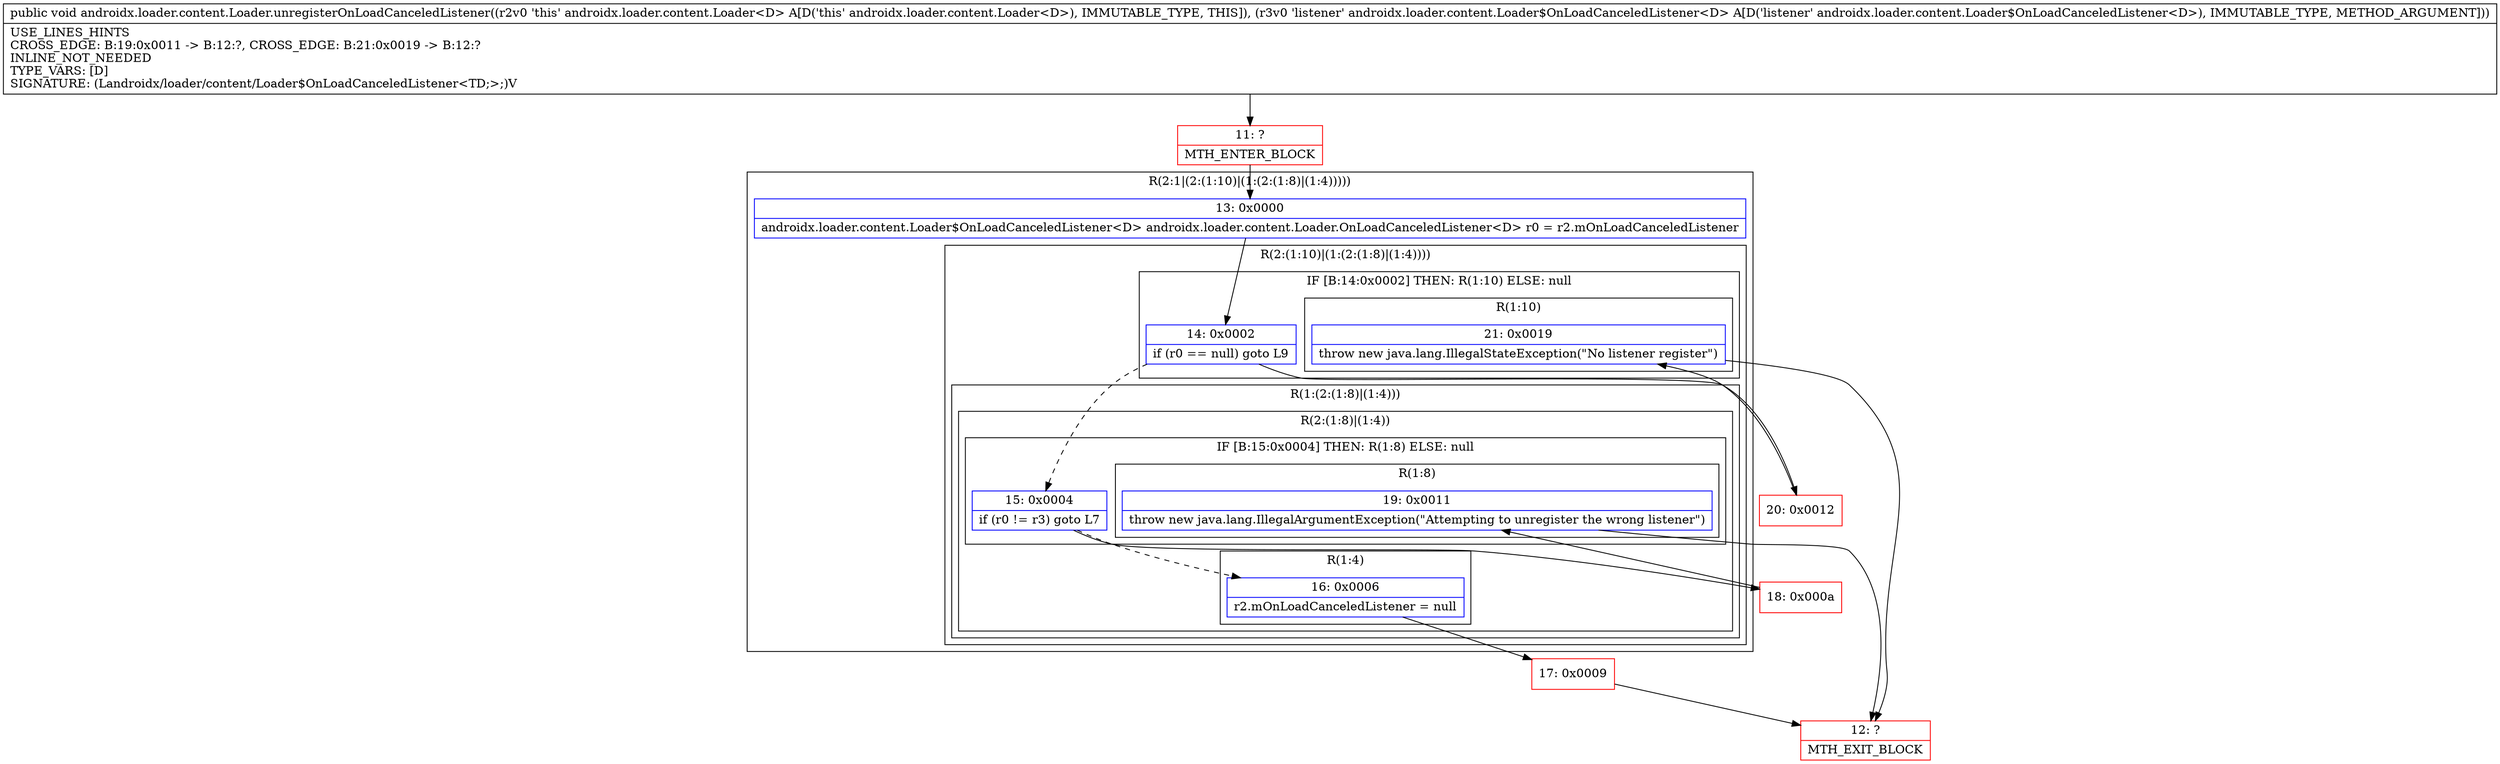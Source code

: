 digraph "CFG forandroidx.loader.content.Loader.unregisterOnLoadCanceledListener(Landroidx\/loader\/content\/Loader$OnLoadCanceledListener;)V" {
subgraph cluster_Region_1263730067 {
label = "R(2:1|(2:(1:10)|(1:(2:(1:8)|(1:4)))))";
node [shape=record,color=blue];
Node_13 [shape=record,label="{13\:\ 0x0000|androidx.loader.content.Loader$OnLoadCanceledListener\<D\> androidx.loader.content.Loader.OnLoadCanceledListener\<D\> r0 = r2.mOnLoadCanceledListener\l}"];
subgraph cluster_Region_1079679413 {
label = "R(2:(1:10)|(1:(2:(1:8)|(1:4))))";
node [shape=record,color=blue];
subgraph cluster_IfRegion_2128874066 {
label = "IF [B:14:0x0002] THEN: R(1:10) ELSE: null";
node [shape=record,color=blue];
Node_14 [shape=record,label="{14\:\ 0x0002|if (r0 == null) goto L9\l}"];
subgraph cluster_Region_1705421281 {
label = "R(1:10)";
node [shape=record,color=blue];
Node_21 [shape=record,label="{21\:\ 0x0019|throw new java.lang.IllegalStateException(\"No listener register\")\l}"];
}
}
subgraph cluster_Region_2140637760 {
label = "R(1:(2:(1:8)|(1:4)))";
node [shape=record,color=blue];
subgraph cluster_Region_793899997 {
label = "R(2:(1:8)|(1:4))";
node [shape=record,color=blue];
subgraph cluster_IfRegion_1505729255 {
label = "IF [B:15:0x0004] THEN: R(1:8) ELSE: null";
node [shape=record,color=blue];
Node_15 [shape=record,label="{15\:\ 0x0004|if (r0 != r3) goto L7\l}"];
subgraph cluster_Region_1003634867 {
label = "R(1:8)";
node [shape=record,color=blue];
Node_19 [shape=record,label="{19\:\ 0x0011|throw new java.lang.IllegalArgumentException(\"Attempting to unregister the wrong listener\")\l}"];
}
}
subgraph cluster_Region_1802182537 {
label = "R(1:4)";
node [shape=record,color=blue];
Node_16 [shape=record,label="{16\:\ 0x0006|r2.mOnLoadCanceledListener = null\l}"];
}
}
}
}
}
Node_11 [shape=record,color=red,label="{11\:\ ?|MTH_ENTER_BLOCK\l}"];
Node_17 [shape=record,color=red,label="{17\:\ 0x0009}"];
Node_12 [shape=record,color=red,label="{12\:\ ?|MTH_EXIT_BLOCK\l}"];
Node_18 [shape=record,color=red,label="{18\:\ 0x000a}"];
Node_20 [shape=record,color=red,label="{20\:\ 0x0012}"];
MethodNode[shape=record,label="{public void androidx.loader.content.Loader.unregisterOnLoadCanceledListener((r2v0 'this' androidx.loader.content.Loader\<D\> A[D('this' androidx.loader.content.Loader\<D\>), IMMUTABLE_TYPE, THIS]), (r3v0 'listener' androidx.loader.content.Loader$OnLoadCanceledListener\<D\> A[D('listener' androidx.loader.content.Loader$OnLoadCanceledListener\<D\>), IMMUTABLE_TYPE, METHOD_ARGUMENT]))  | USE_LINES_HINTS\lCROSS_EDGE: B:19:0x0011 \-\> B:12:?, CROSS_EDGE: B:21:0x0019 \-\> B:12:?\lINLINE_NOT_NEEDED\lTYPE_VARS: [D]\lSIGNATURE: (Landroidx\/loader\/content\/Loader$OnLoadCanceledListener\<TD;\>;)V\l}"];
MethodNode -> Node_11;Node_13 -> Node_14;
Node_14 -> Node_15[style=dashed];
Node_14 -> Node_20;
Node_21 -> Node_12;
Node_15 -> Node_16[style=dashed];
Node_15 -> Node_18;
Node_19 -> Node_12;
Node_16 -> Node_17;
Node_11 -> Node_13;
Node_17 -> Node_12;
Node_18 -> Node_19;
Node_20 -> Node_21;
}

